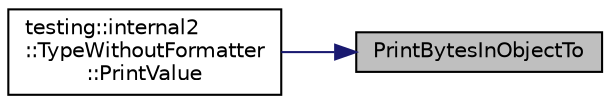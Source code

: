 digraph "PrintBytesInObjectTo"
{
 // INTERACTIVE_SVG=YES
 // LATEX_PDF_SIZE
  bgcolor="transparent";
  edge [fontname="Helvetica",fontsize="10",labelfontname="Helvetica",labelfontsize="10"];
  node [fontname="Helvetica",fontsize="10",shape=record];
  rankdir="RL";
  Node1 [label="PrintBytesInObjectTo",height=0.2,width=0.4,color="black", fillcolor="grey75", style="filled", fontcolor="black",tooltip=" "];
  Node1 -> Node2 [dir="back",color="midnightblue",fontsize="10",style="solid",fontname="Helvetica"];
  Node2 [label="testing::internal2\l::TypeWithoutFormatter\l::PrintValue",height=0.2,width=0.4,color="black",URL="$d7/de8/classtesting_1_1internal2_1_1TypeWithoutFormatter_ab2db3a3b620936ce148e9d961bb505bd.html#ab2db3a3b620936ce148e9d961bb505bd",tooltip=" "];
}
